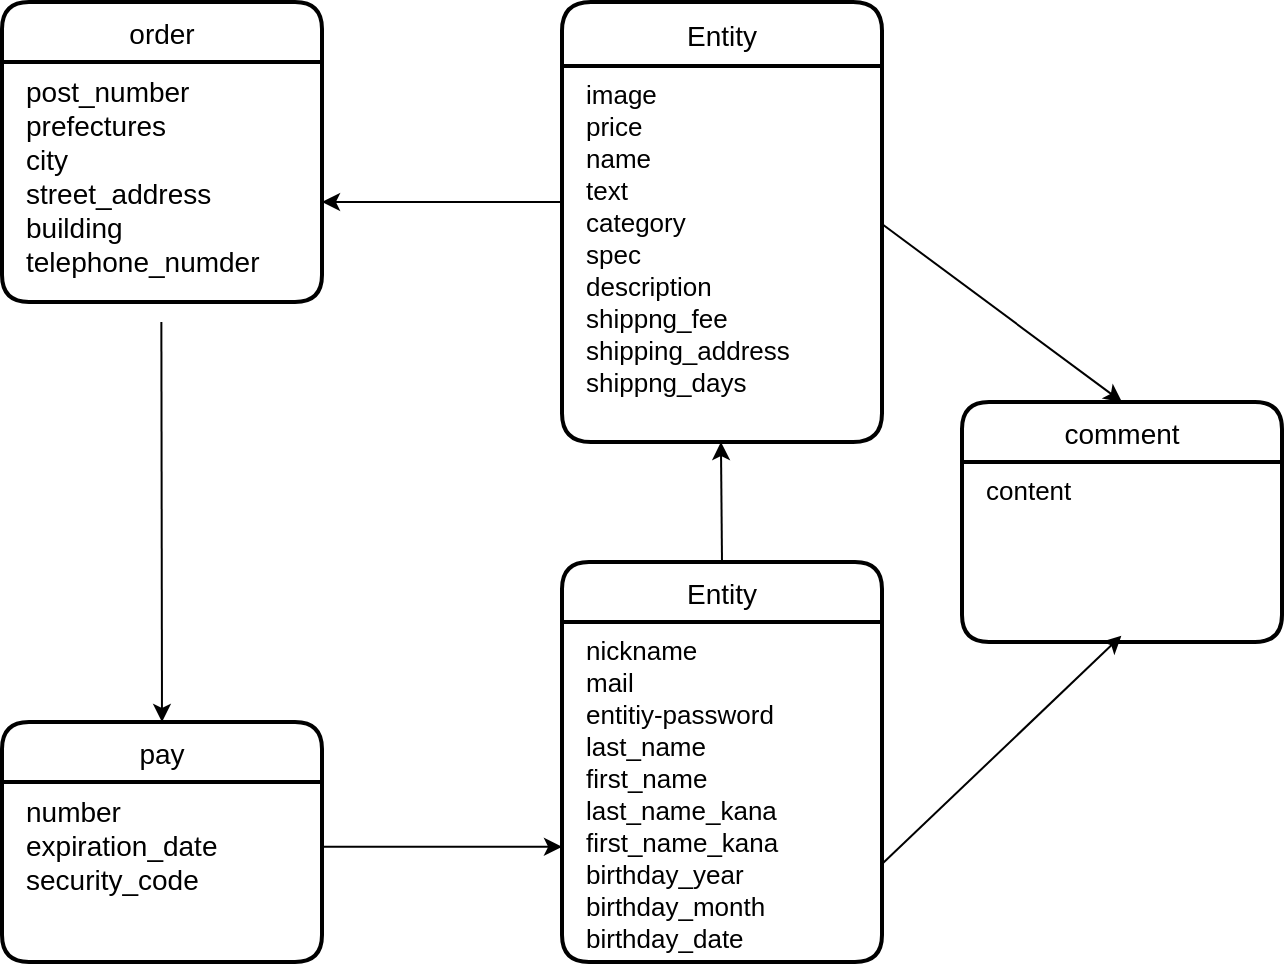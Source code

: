 <mxfile>
    <diagram id="G2o_j3hD86nhH1nPVwL7" name="ページ1">
        <mxGraphModel dx="1257" dy="681" grid="1" gridSize="10" guides="1" tooltips="1" connect="1" arrows="1" fold="1" page="1" pageScale="1" pageWidth="1600" pageHeight="900" math="0" shadow="0">
            <root>
                <mxCell id="0"/>
                <mxCell id="1" parent="0"/>
                <mxCell id="53" style="edgeStyle=none;html=1;exitX=0.5;exitY=0;exitDx=0;exitDy=0;" edge="1" parent="1" source="100">
                    <mxGeometry relative="1" as="geometry">
                        <mxPoint x="719.47" y="504" as="sourcePoint"/>
                        <mxPoint x="719.47" y="300" as="targetPoint"/>
                    </mxGeometry>
                </mxCell>
                <mxCell id="55" style="edgeStyle=none;html=1;exitX=1;exitY=0.5;exitDx=0;exitDy=0;entryX=0.498;entryY=1.03;entryDx=0;entryDy=0;entryPerimeter=0;" edge="1" parent="1">
                    <mxGeometry relative="1" as="geometry">
                        <mxPoint x="800" y="511" as="sourcePoint"/>
                        <mxPoint x="919.68" y="396.9" as="targetPoint"/>
                    </mxGeometry>
                </mxCell>
                <mxCell id="56" style="edgeStyle=none;html=1;exitX=1;exitY=0.36;exitDx=0;exitDy=0;exitPerimeter=0;" edge="1" parent="1">
                    <mxGeometry relative="1" as="geometry">
                        <mxPoint x="520" y="502.4" as="sourcePoint"/>
                        <mxPoint x="640" y="502.429" as="targetPoint"/>
                    </mxGeometry>
                </mxCell>
                <mxCell id="58" style="edgeStyle=none;html=1;exitX=0;exitY=0.5;exitDx=0;exitDy=0;entryX=1;entryY=0.5;entryDx=0;entryDy=0;" edge="1" parent="1">
                    <mxGeometry relative="1" as="geometry">
                        <mxPoint x="640" y="180" as="sourcePoint"/>
                        <mxPoint x="520" y="180" as="targetPoint"/>
                    </mxGeometry>
                </mxCell>
                <mxCell id="57" style="edgeStyle=none;html=1;entryX=0.5;entryY=0;entryDx=0;entryDy=0;exitX=0.498;exitY=1.135;exitDx=0;exitDy=0;exitPerimeter=0;" edge="1" parent="1">
                    <mxGeometry relative="1" as="geometry">
                        <mxPoint x="439.68" y="240.05" as="sourcePoint"/>
                        <mxPoint x="440" y="440" as="targetPoint"/>
                    </mxGeometry>
                </mxCell>
                <mxCell id="59" style="edgeStyle=none;html=1;entryX=0.5;entryY=0;entryDx=0;entryDy=0;exitX=1;exitY=0.5;exitDx=0;exitDy=0;" edge="1" parent="1">
                    <mxGeometry relative="1" as="geometry">
                        <mxPoint x="800" y="191" as="sourcePoint"/>
                        <mxPoint x="920" y="280" as="targetPoint"/>
                    </mxGeometry>
                </mxCell>
                <mxCell id="95" value="Entity" style="swimlane;childLayout=stackLayout;horizontal=1;startSize=32;horizontalStack=0;rounded=1;fontSize=14;fontStyle=0;strokeWidth=2;resizeParent=0;resizeLast=1;shadow=0;dashed=0;align=center;" vertex="1" parent="1">
                    <mxGeometry x="640" y="80" width="160" height="220" as="geometry"/>
                </mxCell>
                <mxCell id="96" value="image&#10;price&#10;name&#10;text&#10;category&#10;spec&#10;description&#10;shippng_fee&#10;shipping_address&#10;shippng_days" style="align=left;strokeColor=none;fillColor=none;spacingLeft=10;fontSize=13;verticalAlign=top;resizable=0;rotatable=0;part=1;" vertex="1" parent="95">
                    <mxGeometry y="32" width="160" height="188" as="geometry"/>
                </mxCell>
                <mxCell id="98" value="pay" style="swimlane;childLayout=stackLayout;horizontal=1;startSize=30;horizontalStack=0;rounded=1;fontSize=14;fontStyle=0;strokeWidth=2;resizeParent=0;resizeLast=1;shadow=0;dashed=0;align=center;" vertex="1" parent="1">
                    <mxGeometry x="360" y="440" width="160" height="120" as="geometry"/>
                </mxCell>
                <mxCell id="110" value="number&#10;expiration_date&#10;security_code" style="align=left;strokeColor=none;fillColor=none;spacingLeft=10;fontSize=14;verticalAlign=top;resizable=0;rotatable=0;part=1;" vertex="1" parent="98">
                    <mxGeometry y="30" width="160" height="90" as="geometry"/>
                </mxCell>
                <mxCell id="100" value="Entity" style="swimlane;childLayout=stackLayout;horizontal=1;startSize=30;horizontalStack=0;rounded=1;fontSize=14;fontStyle=0;strokeWidth=2;resizeParent=0;resizeLast=1;shadow=0;dashed=0;align=center;" vertex="1" parent="1">
                    <mxGeometry x="640" y="360" width="160" height="200" as="geometry"/>
                </mxCell>
                <mxCell id="101" value="nickname&#10;mail&#10;entitiy-password&#10;last_name&#10;first_name&#10;last_name_kana&#10;first_name_kana&#10;birthday_year&#10;birthday_month&#10;birthday_date" style="align=left;strokeColor=none;fillColor=none;spacingLeft=10;fontSize=13;verticalAlign=top;resizable=0;rotatable=0;part=1;" vertex="1" parent="100">
                    <mxGeometry y="30" width="160" height="170" as="geometry"/>
                </mxCell>
                <mxCell id="102" value="comment" style="swimlane;childLayout=stackLayout;horizontal=1;startSize=30;horizontalStack=0;rounded=1;fontSize=14;fontStyle=0;strokeWidth=2;resizeParent=0;resizeLast=1;shadow=0;dashed=0;align=center;" vertex="1" parent="1">
                    <mxGeometry x="840" y="280" width="160" height="120" as="geometry"/>
                </mxCell>
                <mxCell id="103" value="content" style="align=left;strokeColor=none;fillColor=none;spacingLeft=10;fontSize=13;verticalAlign=top;resizable=0;rotatable=0;part=1;" vertex="1" parent="102">
                    <mxGeometry y="30" width="160" height="90" as="geometry"/>
                </mxCell>
                <mxCell id="104" value="order" style="swimlane;childLayout=stackLayout;horizontal=1;startSize=30;horizontalStack=0;rounded=1;fontSize=14;fontStyle=0;strokeWidth=2;resizeParent=0;resizeLast=1;shadow=0;dashed=0;align=center;" vertex="1" parent="1">
                    <mxGeometry x="360" y="80" width="160" height="150" as="geometry"/>
                </mxCell>
                <mxCell id="105" value="post_number&#10;prefectures&#10;city&#10;street_address&#10;building&#10;telephone_numder" style="align=left;strokeColor=none;fillColor=none;spacingLeft=10;fontSize=14;verticalAlign=top;resizable=0;rotatable=0;part=1;" vertex="1" parent="104">
                    <mxGeometry y="30" width="160" height="120" as="geometry"/>
                </mxCell>
            </root>
        </mxGraphModel>
    </diagram>
</mxfile>